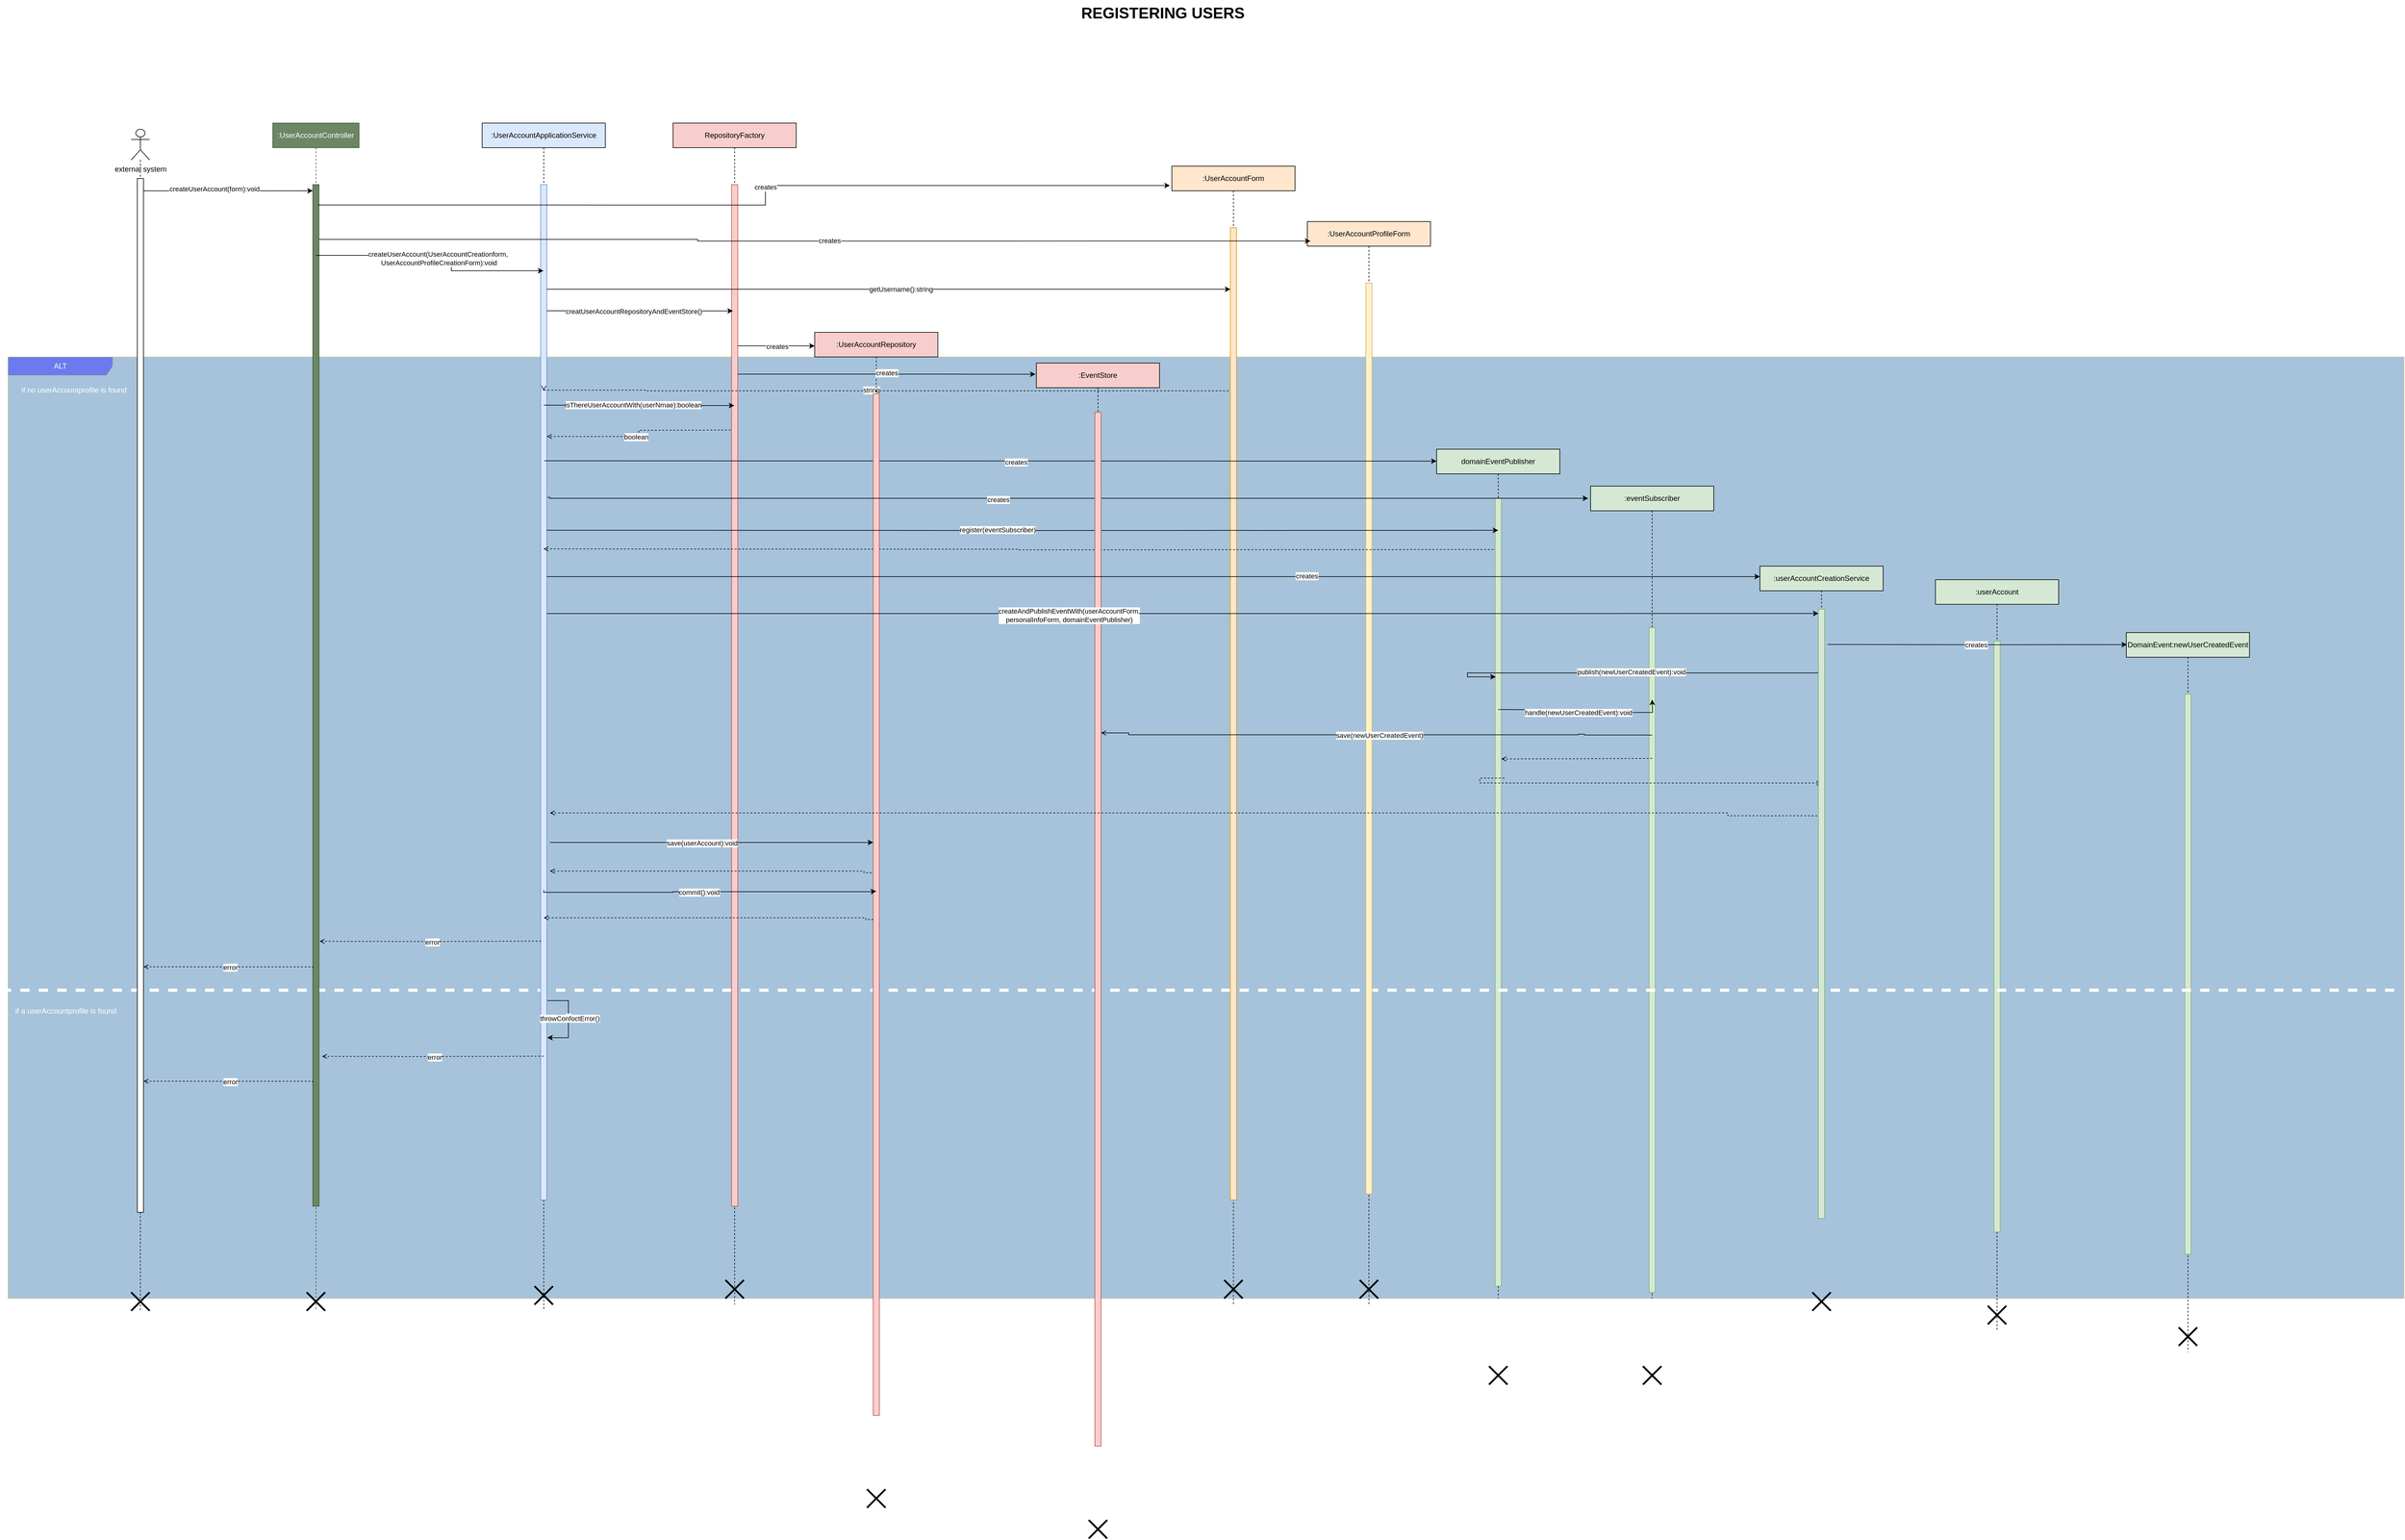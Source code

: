 <mxfile version="24.7.7">
  <diagram name="Page-1" id="2YBvvXClWsGukQMizWep">
    <mxGraphModel dx="1600" dy="1870" grid="1" gridSize="10" guides="1" tooltips="1" connect="1" arrows="1" fold="1" page="1" pageScale="1" pageWidth="850" pageHeight="1100" math="0" shadow="0">
      <root>
        <mxCell id="0" />
        <mxCell id="1" parent="0" />
        <mxCell id="vAnZ-FL5wsYkbNKWijkx-1" value="&lt;font color=&quot;#ffffff&quot;&gt;ALT&lt;/font&gt;" style="shape=umlFrame;whiteSpace=wrap;html=1;pointerEvents=0;recursiveResize=0;container=1;collapsible=0;width=170;fillColor=#3333FF;strokeColor=#d6b656;swimlaneFillColor=#4F87B8;gradientColor=none;opacity=50;" parent="1" vertex="1">
          <mxGeometry x="30" y="420" width="3891" height="1530" as="geometry" />
        </mxCell>
        <mxCell id="vAnZ-FL5wsYkbNKWijkx-2" value="&lt;font color=&quot;#ffffff&quot;&gt;if no userAccountprofile is found&lt;/font&gt;" style="text;html=1;" parent="vAnZ-FL5wsYkbNKWijkx-1" vertex="1">
          <mxGeometry width="100" height="20" relative="1" as="geometry">
            <mxPoint x="20" y="40" as="offset" />
          </mxGeometry>
        </mxCell>
        <mxCell id="YY9x1Kv6m4PW0GLoKf8L-41" value="domainEventPublisher" style="shape=umlLifeline;perimeter=lifelinePerimeter;whiteSpace=wrap;html=1;container=1;dropTarget=0;collapsible=0;recursiveResize=0;outlineConnect=0;portConstraint=eastwest;newEdgeStyle={&quot;curved&quot;:0,&quot;rounded&quot;:0};fillColor=#d5e8d4;strokeColor=#000000;" parent="vAnZ-FL5wsYkbNKWijkx-1" vertex="1">
          <mxGeometry x="2320" y="150" width="200" height="1380" as="geometry" />
        </mxCell>
        <mxCell id="YY9x1Kv6m4PW0GLoKf8L-42" value="" style="html=1;points=[[0,0,0,0,5],[0,1,0,0,-5],[1,0,0,0,5],[1,1,0,0,-5]];perimeter=orthogonalPerimeter;outlineConnect=0;targetShapes=umlLifeline;portConstraint=eastwest;newEdgeStyle={&quot;curved&quot;:0,&quot;rounded&quot;:0};fillColor=#d5e8d4;strokeColor=#82b366;" parent="YY9x1Kv6m4PW0GLoKf8L-41" vertex="1">
          <mxGeometry x="95" y="80" width="10" height="1280" as="geometry" />
        </mxCell>
        <mxCell id="t-fwkB02aY1UNHuEOvj0-29" value="" style="shape=umlDestroy;whiteSpace=wrap;html=1;strokeWidth=3;targetShapes=umlLifeline;" parent="YY9x1Kv6m4PW0GLoKf8L-41" vertex="1">
          <mxGeometry x="85" y="1490" width="30" height="30" as="geometry" />
        </mxCell>
        <mxCell id="vAnZ-FL5wsYkbNKWijkx-27" value=":userAccount" style="shape=umlLifeline;perimeter=lifelinePerimeter;whiteSpace=wrap;html=1;container=1;dropTarget=0;collapsible=0;recursiveResize=0;outlineConnect=0;portConstraint=eastwest;newEdgeStyle={&quot;curved&quot;:0,&quot;rounded&quot;:0};fillColor=#d5e8d4;strokeColor=#000000;" parent="vAnZ-FL5wsYkbNKWijkx-1" vertex="1">
          <mxGeometry x="3130" y="362" width="200" height="1220" as="geometry" />
        </mxCell>
        <mxCell id="vAnZ-FL5wsYkbNKWijkx-28" value="" style="html=1;points=[[0,0,0,0,5],[0,1,0,0,-5],[1,0,0,0,5],[1,1,0,0,-5]];perimeter=orthogonalPerimeter;outlineConnect=0;targetShapes=umlLifeline;portConstraint=eastwest;newEdgeStyle={&quot;curved&quot;:0,&quot;rounded&quot;:0};fillColor=#d5e8d4;strokeColor=#82b366;" parent="vAnZ-FL5wsYkbNKWijkx-27" vertex="1">
          <mxGeometry x="95" y="100" width="10" height="960" as="geometry" />
        </mxCell>
        <mxCell id="t-fwkB02aY1UNHuEOvj0-32" value="" style="shape=umlDestroy;whiteSpace=wrap;html=1;strokeWidth=3;targetShapes=umlLifeline;" parent="vAnZ-FL5wsYkbNKWijkx-27" vertex="1">
          <mxGeometry x="85" y="1180" width="30" height="30" as="geometry" />
        </mxCell>
        <mxCell id="YY9x1Kv6m4PW0GLoKf8L-44" value=":eventSubscriber" style="shape=umlLifeline;perimeter=lifelinePerimeter;whiteSpace=wrap;html=1;container=1;dropTarget=0;collapsible=0;recursiveResize=0;outlineConnect=0;portConstraint=eastwest;newEdgeStyle={&quot;curved&quot;:0,&quot;rounded&quot;:0};fillColor=#d5e8d4;strokeColor=#000000;" parent="vAnZ-FL5wsYkbNKWijkx-1" vertex="1">
          <mxGeometry x="2570" y="210" width="200" height="1320" as="geometry" />
        </mxCell>
        <mxCell id="YY9x1Kv6m4PW0GLoKf8L-45" value="" style="html=1;points=[[0,0,0,0,5],[0,1,0,0,-5],[1,0,0,0,5],[1,1,0,0,-5]];perimeter=orthogonalPerimeter;outlineConnect=0;targetShapes=umlLifeline;portConstraint=eastwest;newEdgeStyle={&quot;curved&quot;:0,&quot;rounded&quot;:0};fillColor=#d5e8d4;strokeColor=#82b366;" parent="YY9x1Kv6m4PW0GLoKf8L-44" vertex="1">
          <mxGeometry x="95" y="230" width="10" height="1080" as="geometry" />
        </mxCell>
        <mxCell id="t-fwkB02aY1UNHuEOvj0-28" value="" style="shape=umlDestroy;whiteSpace=wrap;html=1;strokeWidth=3;targetShapes=umlLifeline;" parent="YY9x1Kv6m4PW0GLoKf8L-44" vertex="1">
          <mxGeometry x="85" y="1430" width="30" height="30" as="geometry" />
        </mxCell>
        <mxCell id="YY9x1Kv6m4PW0GLoKf8L-37" value="DomainEvent:newUserCreatedEvent" style="shape=umlLifeline;perimeter=lifelinePerimeter;whiteSpace=wrap;html=1;container=1;dropTarget=0;collapsible=0;recursiveResize=0;outlineConnect=0;portConstraint=eastwest;newEdgeStyle={&quot;curved&quot;:0,&quot;rounded&quot;:0};fillColor=#d5e8d4;strokeColor=#000000;" parent="vAnZ-FL5wsYkbNKWijkx-1" vertex="1">
          <mxGeometry x="3440" y="448" width="200" height="1169" as="geometry" />
        </mxCell>
        <mxCell id="YY9x1Kv6m4PW0GLoKf8L-38" value="" style="html=1;points=[[0,0,0,0,5],[0,1,0,0,-5],[1,0,0,0,5],[1,1,0,0,-5]];perimeter=orthogonalPerimeter;outlineConnect=0;targetShapes=umlLifeline;portConstraint=eastwest;newEdgeStyle={&quot;curved&quot;:0,&quot;rounded&quot;:0};fillColor=#d5e8d4;strokeColor=#82b366;" parent="YY9x1Kv6m4PW0GLoKf8L-37" vertex="1">
          <mxGeometry x="95" y="100" width="10" height="910" as="geometry" />
        </mxCell>
        <mxCell id="t-fwkB02aY1UNHuEOvj0-33" value="" style="shape=umlDestroy;whiteSpace=wrap;html=1;strokeWidth=3;targetShapes=umlLifeline;" parent="YY9x1Kv6m4PW0GLoKf8L-37" vertex="1">
          <mxGeometry x="85" y="1129" width="30" height="30" as="geometry" />
        </mxCell>
        <mxCell id="-0hkEy1Hxc49sj2pGJvD-6" style="edgeStyle=orthogonalEdgeStyle;rounded=0;orthogonalLoop=1;jettySize=auto;html=1;curved=0;dashed=1;endArrow=open;endFill=0;exitX=1.5;exitY=0.355;exitDx=0;exitDy=0;exitPerimeter=0;entryX=0.5;entryY=0.315;entryDx=0;entryDy=0;entryPerimeter=0;" parent="vAnZ-FL5wsYkbNKWijkx-1" edge="1">
          <mxGeometry relative="1" as="geometry">
            <mxPoint x="2430" y="684.4" as="sourcePoint" />
            <mxPoint x="2945" y="692.4" as="targetPoint" />
            <Array as="points">
              <mxPoint x="2390" y="684" />
              <mxPoint x="2390" y="692" />
            </Array>
          </mxGeometry>
        </mxCell>
        <mxCell id="YY9x1Kv6m4PW0GLoKf8L-53" style="edgeStyle=orthogonalEdgeStyle;rounded=0;orthogonalLoop=1;jettySize=auto;html=1;curved=0;entryX=0.5;entryY=0.147;entryDx=0;entryDy=0;entryPerimeter=0;exitX=0.5;exitY=0.293;exitDx=0;exitDy=0;exitPerimeter=0;" parent="vAnZ-FL5wsYkbNKWijkx-1" edge="1">
          <mxGeometry relative="1" as="geometry">
            <Array as="points" />
            <mxPoint x="2670" y="556.76" as="targetPoint" />
            <mxPoint x="2420" y="573.04" as="sourcePoint" />
          </mxGeometry>
        </mxCell>
        <mxCell id="YY9x1Kv6m4PW0GLoKf8L-54" value="handle(newUserCreatedEvent):void" style="edgeLabel;html=1;align=center;verticalAlign=middle;resizable=0;points=[];" parent="YY9x1Kv6m4PW0GLoKf8L-53" connectable="0" vertex="1">
          <mxGeometry x="-0.02" relative="1" as="geometry">
            <mxPoint x="-1" as="offset" />
          </mxGeometry>
        </mxCell>
        <mxCell id="YY9x1Kv6m4PW0GLoKf8L-51" style="edgeStyle=orthogonalEdgeStyle;rounded=0;orthogonalLoop=1;jettySize=auto;html=1;curved=0;entryX=0.101;entryY=0.271;entryDx=0;entryDy=0;entryPerimeter=0;exitX=0.5;exitY=0.188;exitDx=0;exitDy=0;exitPerimeter=0;" parent="vAnZ-FL5wsYkbNKWijkx-1" edge="1">
          <mxGeometry relative="1" as="geometry">
            <Array as="points">
              <mxPoint x="2370" y="514" />
              <mxPoint x="2370" y="520" />
            </Array>
            <mxPoint x="2416.01" y="519.88" as="targetPoint" />
            <mxPoint x="2945" y="513.48" as="sourcePoint" />
          </mxGeometry>
        </mxCell>
        <mxCell id="YY9x1Kv6m4PW0GLoKf8L-52" value="publish(newUserCreatedEvent):void" style="edgeLabel;html=1;align=center;verticalAlign=middle;resizable=0;points=[];" parent="YY9x1Kv6m4PW0GLoKf8L-51" connectable="0" vertex="1">
          <mxGeometry x="-0.119" y="-2" relative="1" as="geometry">
            <mxPoint x="-33" as="offset" />
          </mxGeometry>
        </mxCell>
        <mxCell id="vAnZ-FL5wsYkbNKWijkx-3" value="&lt;span style=&quot;color: rgb(255, 255, 255); text-wrap: nowrap;&quot;&gt;if a userAccountprofile is found&lt;/span&gt;" style="line;strokeWidth=5;dashed=1;labelPosition=center;verticalLabelPosition=bottom;align=left;verticalAlign=top;spacingLeft=20;spacingTop=15;html=1;whiteSpace=wrap;strokeColor=#FFFFFF;labelBackgroundColor=none;" parent="vAnZ-FL5wsYkbNKWijkx-1" vertex="1">
          <mxGeometry x="-10" y="1024" width="3890" height="10" as="geometry" />
        </mxCell>
        <mxCell id="EfZ5ia9oF0YRaJpPhBu--1" style="edgeStyle=orthogonalEdgeStyle;rounded=0;orthogonalLoop=1;jettySize=auto;html=1;curved=0;entryX=0.005;entryY=0.015;entryDx=0;entryDy=0;entryPerimeter=0;exitX=1.5;exitY=0.144;exitDx=0;exitDy=0;exitPerimeter=0;" edge="1" parent="vAnZ-FL5wsYkbNKWijkx-1">
          <mxGeometry relative="1" as="geometry">
            <mxPoint x="2955" y="467.24" as="sourcePoint" />
            <mxPoint x="3441" y="467.535" as="targetPoint" />
            <Array as="points" />
          </mxGeometry>
        </mxCell>
        <mxCell id="EfZ5ia9oF0YRaJpPhBu--7" value="creates" style="edgeLabel;html=1;align=center;verticalAlign=middle;resizable=0;points=[];" vertex="1" connectable="0" parent="EfZ5ia9oF0YRaJpPhBu--1">
          <mxGeometry x="-0.01" relative="1" as="geometry">
            <mxPoint as="offset" />
          </mxGeometry>
        </mxCell>
        <mxCell id="EfZ5ia9oF0YRaJpPhBu--2" value=":userAccountCreationService" style="shape=umlLifeline;perimeter=lifelinePerimeter;whiteSpace=wrap;html=1;container=1;dropTarget=0;collapsible=0;recursiveResize=0;outlineConnect=0;portConstraint=eastwest;newEdgeStyle={&quot;curved&quot;:0,&quot;rounded&quot;:0};fillColor=#d5e8d4;strokeColor=#000000;" vertex="1" parent="vAnZ-FL5wsYkbNKWijkx-1">
          <mxGeometry x="2845" y="340" width="200" height="1060" as="geometry" />
        </mxCell>
        <mxCell id="EfZ5ia9oF0YRaJpPhBu--3" value="" style="html=1;points=[[0,0,0,0,5],[0,1,0,0,-5],[1,0,0,0,5],[1,1,0,0,-5]];perimeter=orthogonalPerimeter;outlineConnect=0;targetShapes=umlLifeline;portConstraint=eastwest;newEdgeStyle={&quot;curved&quot;:0,&quot;rounded&quot;:0};fillColor=#d5e8d4;strokeColor=#82b366;" vertex="1" parent="EfZ5ia9oF0YRaJpPhBu--2">
          <mxGeometry x="95" y="70" width="10" height="990" as="geometry" />
        </mxCell>
        <mxCell id="EfZ5ia9oF0YRaJpPhBu--4" value="" style="shape=umlDestroy;whiteSpace=wrap;html=1;strokeWidth=3;targetShapes=umlLifeline;" vertex="1" parent="EfZ5ia9oF0YRaJpPhBu--2">
          <mxGeometry x="85" y="1180" width="30" height="30" as="geometry" />
        </mxCell>
        <mxCell id="t-fwkB02aY1UNHuEOvj0-12" style="edgeStyle=orthogonalEdgeStyle;rounded=0;orthogonalLoop=1;jettySize=auto;html=1;curved=0;entryX=0.525;entryY=0.339;entryDx=0;entryDy=0;entryPerimeter=0;dashed=1;endArrow=open;endFill=0;exitX=0.5;exitY=0.217;exitDx=0;exitDy=0;exitPerimeter=0;" parent="vAnZ-FL5wsYkbNKWijkx-1" edge="1">
          <mxGeometry relative="1" as="geometry">
            <mxPoint x="2670" y="652.36" as="sourcePoint" />
            <mxPoint x="2425" y="653.28" as="targetPoint" />
            <Array as="points" />
          </mxGeometry>
        </mxCell>
        <mxCell id="YY9x1Kv6m4PW0GLoKf8L-5" style="edgeStyle=orthogonalEdgeStyle;rounded=0;orthogonalLoop=1;jettySize=auto;html=1;curved=0;dashed=1;endArrow=open;endFill=0;entryX=1;entryY=0.248;entryDx=0;entryDy=0;entryPerimeter=0;exitX=-0.149;exitY=0.154;exitDx=0;exitDy=0;exitPerimeter=0;" parent="vAnZ-FL5wsYkbNKWijkx-1" target="vAnZ-FL5wsYkbNKWijkx-32" edge="1">
          <mxGeometry relative="1" as="geometry">
            <mxPoint x="1173.51" y="118.79" as="sourcePoint" />
            <mxPoint x="876.7" y="109.0" as="targetPoint" />
            <Array as="points" />
          </mxGeometry>
        </mxCell>
        <mxCell id="YY9x1Kv6m4PW0GLoKf8L-7" value="boolean" style="edgeLabel;html=1;align=center;verticalAlign=middle;resizable=0;points=[];" parent="YY9x1Kv6m4PW0GLoKf8L-5" connectable="0" vertex="1">
          <mxGeometry x="0.064" y="1" relative="1" as="geometry">
            <mxPoint as="offset" />
          </mxGeometry>
        </mxCell>
        <mxCell id="vAnZ-FL5wsYkbNKWijkx-5" value="RepositoryFactory" style="shape=umlLifeline;perimeter=lifelinePerimeter;whiteSpace=wrap;html=1;container=1;dropTarget=0;collapsible=0;recursiveResize=0;outlineConnect=0;portConstraint=eastwest;newEdgeStyle={&quot;curved&quot;:0,&quot;rounded&quot;:0};fillColor=#f8cecc;strokeColor=#000000;" parent="1" vertex="1">
          <mxGeometry x="1110" y="40" width="200" height="1920" as="geometry" />
        </mxCell>
        <mxCell id="vAnZ-FL5wsYkbNKWijkx-6" value="" style="html=1;points=[[0,0,0,0,5],[0,1,0,0,-5],[1,0,0,0,5],[1,1,0,0,-5]];perimeter=orthogonalPerimeter;outlineConnect=0;targetShapes=umlLifeline;portConstraint=eastwest;newEdgeStyle={&quot;curved&quot;:0,&quot;rounded&quot;:0};fillColor=#f8cecc;strokeColor=#b85450;" parent="vAnZ-FL5wsYkbNKWijkx-5" vertex="1">
          <mxGeometry x="95" y="100" width="10" height="1660" as="geometry" />
        </mxCell>
        <mxCell id="t-fwkB02aY1UNHuEOvj0-25" value="" style="shape=umlDestroy;whiteSpace=wrap;html=1;strokeWidth=3;targetShapes=umlLifeline;" parent="vAnZ-FL5wsYkbNKWijkx-5" vertex="1">
          <mxGeometry x="85" y="1880" width="30" height="30" as="geometry" />
        </mxCell>
        <mxCell id="vAnZ-FL5wsYkbNKWijkx-7" value="" style="shape=umlLifeline;perimeter=lifelinePerimeter;whiteSpace=wrap;html=1;container=1;dropTarget=0;collapsible=0;recursiveResize=0;outlineConnect=0;portConstraint=eastwest;newEdgeStyle={&quot;curved&quot;:0,&quot;rounded&quot;:0};participant=umlActor;size=50;" parent="1" vertex="1">
          <mxGeometry x="230" y="50" width="30" height="1920" as="geometry" />
        </mxCell>
        <mxCell id="vAnZ-FL5wsYkbNKWijkx-8" value="" style="html=1;points=[[0,0,0,0,5],[0,1,0,0,-5],[1,0,0,0,5],[1,1,0,0,-5]];perimeter=orthogonalPerimeter;outlineConnect=0;targetShapes=umlLifeline;portConstraint=eastwest;newEdgeStyle={&quot;curved&quot;:0,&quot;rounded&quot;:0};" parent="vAnZ-FL5wsYkbNKWijkx-7" vertex="1">
          <mxGeometry x="10" y="80" width="10" height="1680" as="geometry" />
        </mxCell>
        <mxCell id="vAnZ-FL5wsYkbNKWijkx-9" value="" style="shape=umlDestroy;whiteSpace=wrap;html=1;strokeWidth=3;targetShapes=umlLifeline;" parent="vAnZ-FL5wsYkbNKWijkx-7" vertex="1">
          <mxGeometry y="1890" width="30" height="30" as="geometry" />
        </mxCell>
        <mxCell id="vAnZ-FL5wsYkbNKWijkx-10" value=":UserAccountController" style="shape=umlLifeline;perimeter=lifelinePerimeter;whiteSpace=wrap;html=1;container=1;dropTarget=0;collapsible=0;recursiveResize=0;outlineConnect=0;portConstraint=eastwest;newEdgeStyle={&quot;curved&quot;:0,&quot;rounded&quot;:0};fillColor=#6d8764;strokeColor=#3A5431;fontColor=#ffffff;" parent="1" vertex="1">
          <mxGeometry x="460" y="40" width="140" height="1930" as="geometry" />
        </mxCell>
        <mxCell id="vAnZ-FL5wsYkbNKWijkx-11" value="" style="html=1;points=[[0,0,0,0,5],[0,1,0,0,-5],[1,0,0,0,5],[1,1,0,0,-5]];perimeter=orthogonalPerimeter;outlineConnect=0;targetShapes=umlLifeline;portConstraint=eastwest;newEdgeStyle={&quot;curved&quot;:0,&quot;rounded&quot;:0};fillColor=#6d8764;strokeColor=#3A5431;fontColor=#ffffff;" parent="vAnZ-FL5wsYkbNKWijkx-10" vertex="1">
          <mxGeometry x="65" y="100" width="10" height="1660" as="geometry" />
        </mxCell>
        <mxCell id="t-fwkB02aY1UNHuEOvj0-21" value="" style="shape=umlDestroy;whiteSpace=wrap;html=1;strokeWidth=3;targetShapes=umlLifeline;" parent="vAnZ-FL5wsYkbNKWijkx-10" vertex="1">
          <mxGeometry x="55" y="1900" width="30" height="30" as="geometry" />
        </mxCell>
        <mxCell id="vAnZ-FL5wsYkbNKWijkx-12" style="edgeStyle=orthogonalEdgeStyle;rounded=0;orthogonalLoop=1;jettySize=auto;html=1;curved=0;" parent="1" edge="1">
          <mxGeometry relative="1" as="geometry">
            <Array as="points">
              <mxPoint x="270" y="150" />
              <mxPoint x="270" y="150" />
            </Array>
            <mxPoint x="250" y="150.059" as="sourcePoint" />
            <mxPoint x="525" y="150.059" as="targetPoint" />
          </mxGeometry>
        </mxCell>
        <mxCell id="vAnZ-FL5wsYkbNKWijkx-13" value="createUserAccount(form):void" style="edgeLabel;html=1;align=center;verticalAlign=middle;resizable=0;points=[];" parent="vAnZ-FL5wsYkbNKWijkx-12" connectable="0" vertex="1">
          <mxGeometry x="-0.165" y="3" relative="1" as="geometry">
            <mxPoint as="offset" />
          </mxGeometry>
        </mxCell>
        <mxCell id="vAnZ-FL5wsYkbNKWijkx-14" value="external system" style="text;html=1;align=center;verticalAlign=middle;resizable=0;points=[];autosize=1;strokeColor=none;fillColor=none;" parent="1" vertex="1">
          <mxGeometry x="190" y="100" width="110" height="30" as="geometry" />
        </mxCell>
        <mxCell id="vAnZ-FL5wsYkbNKWijkx-29" value=":UserAccountForm" style="shape=umlLifeline;perimeter=lifelinePerimeter;whiteSpace=wrap;html=1;container=1;dropTarget=0;collapsible=0;recursiveResize=0;outlineConnect=0;portConstraint=eastwest;newEdgeStyle={&quot;curved&quot;:0,&quot;rounded&quot;:0};fillColor=#ffe6cc;strokeColor=#000000;" parent="1" vertex="1">
          <mxGeometry x="1920" y="110" width="200" height="1850" as="geometry" />
        </mxCell>
        <mxCell id="vAnZ-FL5wsYkbNKWijkx-30" value="" style="html=1;points=[[0,0,0,0,5],[0,1,0,0,-5],[1,0,0,0,5],[1,1,0,0,-5]];perimeter=orthogonalPerimeter;outlineConnect=0;targetShapes=umlLifeline;portConstraint=eastwest;newEdgeStyle={&quot;curved&quot;:0,&quot;rounded&quot;:0};fillColor=#ffe6cc;strokeColor=#d79b00;" parent="vAnZ-FL5wsYkbNKWijkx-29" vertex="1">
          <mxGeometry x="95" y="100" width="10" height="1580" as="geometry" />
        </mxCell>
        <mxCell id="t-fwkB02aY1UNHuEOvj0-22" value="" style="shape=umlDestroy;whiteSpace=wrap;html=1;strokeWidth=3;targetShapes=umlLifeline;" parent="vAnZ-FL5wsYkbNKWijkx-29" vertex="1">
          <mxGeometry x="85" y="1810" width="30" height="30" as="geometry" />
        </mxCell>
        <mxCell id="vAnZ-FL5wsYkbNKWijkx-31" value=":UserAccountApplicationService" style="shape=umlLifeline;perimeter=lifelinePerimeter;whiteSpace=wrap;html=1;container=1;dropTarget=0;collapsible=0;recursiveResize=0;outlineConnect=0;portConstraint=eastwest;newEdgeStyle={&quot;curved&quot;:0,&quot;rounded&quot;:0};fillColor=#dae8fc;strokeColor=#000000;" parent="1" vertex="1">
          <mxGeometry x="800" y="40" width="200" height="1930" as="geometry" />
        </mxCell>
        <mxCell id="vAnZ-FL5wsYkbNKWijkx-32" value="" style="html=1;points=[[0,0,0,0,5],[0,1,0,0,-5],[1,0,0,0,5],[1,1,0,0,-5]];perimeter=orthogonalPerimeter;outlineConnect=0;targetShapes=umlLifeline;portConstraint=eastwest;newEdgeStyle={&quot;curved&quot;:0,&quot;rounded&quot;:0};fillColor=#dae8fc;strokeColor=#6c8ebf;" parent="vAnZ-FL5wsYkbNKWijkx-31" vertex="1">
          <mxGeometry x="95" y="100" width="10" height="1650" as="geometry" />
        </mxCell>
        <mxCell id="-0hkEy1Hxc49sj2pGJvD-28" style="edgeStyle=orthogonalEdgeStyle;rounded=0;orthogonalLoop=1;jettySize=auto;html=1;curved=0;entryX=1.064;entryY=0.828;entryDx=0;entryDy=0;entryPerimeter=0;" parent="vAnZ-FL5wsYkbNKWijkx-31" edge="1">
          <mxGeometry relative="1" as="geometry">
            <Array as="points">
              <mxPoint x="140" y="1426" />
              <mxPoint x="140" y="1486" />
            </Array>
            <mxPoint x="106" y="1426" as="sourcePoint" />
            <mxPoint x="105.64" y="1486.2" as="targetPoint" />
          </mxGeometry>
        </mxCell>
        <mxCell id="-0hkEy1Hxc49sj2pGJvD-29" value="th" style="edgeLabel;html=1;align=center;verticalAlign=middle;resizable=0;points=[];" parent="-0hkEy1Hxc49sj2pGJvD-28" connectable="0" vertex="1">
          <mxGeometry x="-0.051" relative="1" as="geometry">
            <mxPoint as="offset" />
          </mxGeometry>
        </mxCell>
        <mxCell id="-0hkEy1Hxc49sj2pGJvD-30" value="throwConfoctError()" style="edgeLabel;html=1;align=center;verticalAlign=middle;resizable=0;points=[];" parent="-0hkEy1Hxc49sj2pGJvD-28" connectable="0" vertex="1">
          <mxGeometry x="-0.025" y="2" relative="1" as="geometry">
            <mxPoint as="offset" />
          </mxGeometry>
        </mxCell>
        <mxCell id="t-fwkB02aY1UNHuEOvj0-26" value="" style="shape=umlDestroy;whiteSpace=wrap;html=1;strokeWidth=3;targetShapes=umlLifeline;" parent="vAnZ-FL5wsYkbNKWijkx-31" vertex="1">
          <mxGeometry x="85" y="1890" width="30" height="30" as="geometry" />
        </mxCell>
        <mxCell id="YY9x1Kv6m4PW0GLoKf8L-1" style="edgeStyle=orthogonalEdgeStyle;rounded=0;orthogonalLoop=1;jettySize=auto;html=1;curved=0;entryX=-0.016;entryY=0.017;entryDx=0;entryDy=0;entryPerimeter=0;exitX=0.523;exitY=0.069;exitDx=0;exitDy=0;exitPerimeter=0;" parent="1" source="vAnZ-FL5wsYkbNKWijkx-10" target="vAnZ-FL5wsYkbNKWijkx-29" edge="1">
          <mxGeometry relative="1" as="geometry">
            <Array as="points" />
          </mxGeometry>
        </mxCell>
        <mxCell id="YY9x1Kv6m4PW0GLoKf8L-2" value="creates" style="edgeLabel;html=1;align=center;verticalAlign=middle;resizable=0;points=[];" parent="YY9x1Kv6m4PW0GLoKf8L-1" connectable="0" vertex="1">
          <mxGeometry x="0.068" relative="1" as="geometry">
            <mxPoint as="offset" />
          </mxGeometry>
        </mxCell>
        <mxCell id="YY9x1Kv6m4PW0GLoKf8L-26" value=":UserAccountProfileForm" style="shape=umlLifeline;perimeter=lifelinePerimeter;whiteSpace=wrap;html=1;container=1;dropTarget=0;collapsible=0;recursiveResize=0;outlineConnect=0;portConstraint=eastwest;newEdgeStyle={&quot;curved&quot;:0,&quot;rounded&quot;:0};fillColor=#ffe6cc;strokeColor=#000000;" parent="1" vertex="1">
          <mxGeometry x="2140" y="200" width="200" height="1760" as="geometry" />
        </mxCell>
        <mxCell id="YY9x1Kv6m4PW0GLoKf8L-27" value="" style="html=1;points=[[0,0,0,0,5],[0,1,0,0,-5],[1,0,0,0,5],[1,1,0,0,-5]];perimeter=orthogonalPerimeter;outlineConnect=0;targetShapes=umlLifeline;portConstraint=eastwest;newEdgeStyle={&quot;curved&quot;:0,&quot;rounded&quot;:0};fillColor=#fff2cc;strokeColor=#d6b656;" parent="YY9x1Kv6m4PW0GLoKf8L-26" vertex="1">
          <mxGeometry x="95" y="100" width="10" height="1480" as="geometry" />
        </mxCell>
        <mxCell id="t-fwkB02aY1UNHuEOvj0-27" value="" style="shape=umlDestroy;whiteSpace=wrap;html=1;strokeWidth=3;targetShapes=umlLifeline;" parent="YY9x1Kv6m4PW0GLoKf8L-26" vertex="1">
          <mxGeometry x="85" y="1720" width="30" height="30" as="geometry" />
        </mxCell>
        <mxCell id="vAnZ-FL5wsYkbNKWijkx-17" style="edgeStyle=orthogonalEdgeStyle;rounded=0;orthogonalLoop=1;jettySize=auto;html=1;curved=0;" parent="1" source="vAnZ-FL5wsYkbNKWijkx-10" target="vAnZ-FL5wsYkbNKWijkx-31" edge="1">
          <mxGeometry relative="1" as="geometry">
            <mxPoint x="590" y="254.5" as="sourcePoint" />
            <mxPoint x="840" y="254.5" as="targetPoint" />
            <Array as="points">
              <mxPoint x="750" y="255" />
              <mxPoint x="750" y="280" />
            </Array>
          </mxGeometry>
        </mxCell>
        <mxCell id="vAnZ-FL5wsYkbNKWijkx-18" value="Text" style="edgeLabel;html=1;align=center;verticalAlign=middle;resizable=0;points=[];" parent="vAnZ-FL5wsYkbNKWijkx-17" connectable="0" vertex="1">
          <mxGeometry x="-0.015" y="-2" relative="1" as="geometry">
            <mxPoint y="1" as="offset" />
          </mxGeometry>
        </mxCell>
        <mxCell id="vAnZ-FL5wsYkbNKWijkx-19" value="createUserAccount(UserAccountCreationform,&lt;div&gt;&amp;nbsp;UserAccountProfileCreationForm):void&lt;/div&gt;" style="edgeLabel;html=1;align=center;verticalAlign=middle;resizable=0;points=[];" parent="vAnZ-FL5wsYkbNKWijkx-17" connectable="0" vertex="1">
          <mxGeometry y="-5" relative="1" as="geometry">
            <mxPoint as="offset" />
          </mxGeometry>
        </mxCell>
        <mxCell id="vAnZ-FL5wsYkbNKWijkx-22" style="edgeStyle=orthogonalEdgeStyle;rounded=0;orthogonalLoop=1;jettySize=auto;html=1;curved=0;dashed=1;endArrow=open;endFill=0;exitX=-0.282;exitY=0.083;exitDx=0;exitDy=0;exitPerimeter=0;" parent="1" edge="1">
          <mxGeometry relative="1" as="geometry">
            <mxPoint x="2012.18" y="475.14" as="sourcePoint" />
            <mxPoint x="900" y="475" as="targetPoint" />
            <Array as="points">
              <mxPoint x="1065" y="474" />
              <mxPoint x="900" y="474" />
            </Array>
          </mxGeometry>
        </mxCell>
        <mxCell id="YY9x1Kv6m4PW0GLoKf8L-8" value="string" style="edgeLabel;html=1;align=center;verticalAlign=middle;resizable=0;points=[];" parent="vAnZ-FL5wsYkbNKWijkx-22" connectable="0" vertex="1">
          <mxGeometry x="-0.075" y="-1" relative="1" as="geometry">
            <mxPoint x="-65" as="offset" />
          </mxGeometry>
        </mxCell>
        <mxCell id="YY9x1Kv6m4PW0GLoKf8L-28" style="edgeStyle=orthogonalEdgeStyle;rounded=0;orthogonalLoop=1;jettySize=auto;html=1;curved=0;entryX=0.025;entryY=0.018;entryDx=0;entryDy=0;entryPerimeter=0;" parent="1" source="vAnZ-FL5wsYkbNKWijkx-11" target="YY9x1Kv6m4PW0GLoKf8L-26" edge="1">
          <mxGeometry relative="1" as="geometry">
            <Array as="points">
              <mxPoint x="1150" y="229" />
            </Array>
            <mxPoint x="1890" y="230" as="targetPoint" />
          </mxGeometry>
        </mxCell>
        <mxCell id="YY9x1Kv6m4PW0GLoKf8L-29" value="creates" style="edgeLabel;html=1;align=center;verticalAlign=middle;resizable=0;points=[];" parent="YY9x1Kv6m4PW0GLoKf8L-28" connectable="0" vertex="1">
          <mxGeometry x="-0.007" y="1" relative="1" as="geometry">
            <mxPoint x="31" as="offset" />
          </mxGeometry>
        </mxCell>
        <mxCell id="YY9x1Kv6m4PW0GLoKf8L-43" style="edgeStyle=orthogonalEdgeStyle;rounded=0;orthogonalLoop=1;jettySize=auto;html=1;curved=0;exitX=0.6;exitY=0.272;exitDx=0;exitDy=0;exitPerimeter=0;entryX=0;entryY=0.014;entryDx=0;entryDy=0;entryPerimeter=0;" parent="1" target="YY9x1Kv6m4PW0GLoKf8L-41" edge="1" source="vAnZ-FL5wsYkbNKWijkx-32">
          <mxGeometry relative="1" as="geometry">
            <Array as="points">
              <mxPoint x="902" y="589" />
            </Array>
            <mxPoint x="2027.2" y="457.23" as="targetPoint" />
            <mxPoint x="902.34" y="461.65" as="sourcePoint" />
          </mxGeometry>
        </mxCell>
        <mxCell id="YY9x1Kv6m4PW0GLoKf8L-47" value="creates" style="edgeLabel;html=1;align=center;verticalAlign=middle;resizable=0;points=[];" parent="YY9x1Kv6m4PW0GLoKf8L-43" connectable="0" vertex="1">
          <mxGeometry x="0.058" y="-2" relative="1" as="geometry">
            <mxPoint x="-1" as="offset" />
          </mxGeometry>
        </mxCell>
        <mxCell id="YY9x1Kv6m4PW0GLoKf8L-57" value="&lt;b&gt;&lt;font style=&quot;font-size: 25px;&quot;&gt;REGISTERING USERS&lt;/font&gt;&lt;/b&gt;" style="text;html=1;align=center;verticalAlign=middle;resizable=0;points=[];autosize=1;strokeColor=none;fillColor=none;" parent="1" vertex="1">
          <mxGeometry x="1760" y="-160" width="290" height="40" as="geometry" />
        </mxCell>
        <mxCell id="-0hkEy1Hxc49sj2pGJvD-4" style="edgeStyle=orthogonalEdgeStyle;rounded=0;orthogonalLoop=1;jettySize=auto;html=1;curved=0;dashed=1;endArrow=open;endFill=0;exitX=-0.274;exitY=0.032;exitDx=0;exitDy=0;exitPerimeter=0;" parent="1" edge="1">
          <mxGeometry relative="1" as="geometry">
            <mxPoint x="899.5" y="732" as="targetPoint" />
            <Array as="points" />
            <mxPoint x="2442.26" y="732.96" as="sourcePoint" />
          </mxGeometry>
        </mxCell>
        <mxCell id="-0hkEy1Hxc49sj2pGJvD-7" value=":UserAccountRepository" style="shape=umlLifeline;perimeter=lifelinePerimeter;whiteSpace=wrap;html=1;container=1;dropTarget=0;collapsible=0;recursiveResize=0;outlineConnect=0;portConstraint=eastwest;newEdgeStyle={&quot;curved&quot;:0,&quot;rounded&quot;:0};fillColor=#f8cecc;strokeColor=#000000;" parent="1" vertex="1">
          <mxGeometry x="1340" y="380" width="200" height="1580" as="geometry" />
        </mxCell>
        <mxCell id="-0hkEy1Hxc49sj2pGJvD-8" value="" style="html=1;points=[[0,0,0,0,5],[0,1,0,0,-5],[1,0,0,0,5],[1,1,0,0,-5]];perimeter=orthogonalPerimeter;outlineConnect=0;targetShapes=umlLifeline;portConstraint=eastwest;newEdgeStyle={&quot;curved&quot;:0,&quot;rounded&quot;:0};fillColor=#f8cecc;strokeColor=#b85450;" parent="-0hkEy1Hxc49sj2pGJvD-7" vertex="1">
          <mxGeometry x="95" y="100" width="10" height="1660" as="geometry" />
        </mxCell>
        <mxCell id="t-fwkB02aY1UNHuEOvj0-24" value="" style="shape=umlDestroy;whiteSpace=wrap;html=1;strokeWidth=3;targetShapes=umlLifeline;" parent="-0hkEy1Hxc49sj2pGJvD-7" vertex="1">
          <mxGeometry x="85" y="1880" width="30" height="30" as="geometry" />
        </mxCell>
        <mxCell id="-0hkEy1Hxc49sj2pGJvD-9" style="edgeStyle=orthogonalEdgeStyle;rounded=0;orthogonalLoop=1;jettySize=auto;html=1;curved=0;exitX=1.5;exitY=0.618;exitDx=0;exitDy=0;exitPerimeter=0;" parent="1" edge="1">
          <mxGeometry relative="1" as="geometry">
            <mxPoint x="910" y="1209" as="sourcePoint" />
            <mxPoint x="1435" y="1209" as="targetPoint" />
            <Array as="points">
              <mxPoint x="1435" y="1209" />
            </Array>
          </mxGeometry>
        </mxCell>
        <mxCell id="-0hkEy1Hxc49sj2pGJvD-10" value="save(userAccount):void" style="edgeLabel;html=1;align=center;verticalAlign=middle;resizable=0;points=[];" parent="-0hkEy1Hxc49sj2pGJvD-9" connectable="0" vertex="1">
          <mxGeometry x="-0.059" y="-1" relative="1" as="geometry">
            <mxPoint as="offset" />
          </mxGeometry>
        </mxCell>
        <mxCell id="-0hkEy1Hxc49sj2pGJvD-19" style="edgeStyle=orthogonalEdgeStyle;rounded=0;orthogonalLoop=1;jettySize=auto;html=1;curved=0;entryX=1.5;entryY=0.57;entryDx=0;entryDy=0;entryPerimeter=0;dashed=1;endArrow=open;endFill=0;exitX=-0.274;exitY=0.539;exitDx=0;exitDy=0;exitPerimeter=0;" parent="1" edge="1">
          <mxGeometry relative="1" as="geometry">
            <mxPoint x="1432.26" y="1258.25" as="sourcePoint" />
            <mxPoint x="910" y="1255.5" as="targetPoint" />
            <Array as="points">
              <mxPoint x="1420" y="1258" />
              <mxPoint x="1420" y="1256" />
            </Array>
          </mxGeometry>
        </mxCell>
        <mxCell id="-0hkEy1Hxc49sj2pGJvD-20" style="edgeStyle=orthogonalEdgeStyle;rounded=0;orthogonalLoop=1;jettySize=auto;html=1;curved=0;entryX=0.5;entryY=0.647;entryDx=0;entryDy=0;entryPerimeter=0;exitX=1.5;exitY=0.697;exitDx=0;exitDy=0;exitPerimeter=0;" parent="1" edge="1">
          <mxGeometry relative="1" as="geometry">
            <mxPoint x="900" y="1286.8" as="sourcePoint" />
            <mxPoint x="1440" y="1288.25" as="targetPoint" />
            <Array as="points">
              <mxPoint x="900" y="1290" />
              <mxPoint x="1110" y="1290" />
              <mxPoint x="1110" y="1289" />
              <mxPoint x="1430" y="1289" />
            </Array>
          </mxGeometry>
        </mxCell>
        <mxCell id="-0hkEy1Hxc49sj2pGJvD-21" value="commit():void" style="edgeLabel;html=1;align=center;verticalAlign=middle;resizable=0;points=[];" parent="-0hkEy1Hxc49sj2pGJvD-20" connectable="0" vertex="1">
          <mxGeometry x="-0.059" y="-1" relative="1" as="geometry">
            <mxPoint as="offset" />
          </mxGeometry>
        </mxCell>
        <mxCell id="-0hkEy1Hxc49sj2pGJvD-24" style="edgeStyle=orthogonalEdgeStyle;rounded=0;orthogonalLoop=1;jettySize=auto;html=1;curved=0;entryX=1;entryY=0.497;entryDx=0;entryDy=0;entryPerimeter=0;dashed=1;endArrow=open;endFill=0;exitX=-0.024;exitY=0.879;exitDx=0;exitDy=0;exitPerimeter=0;" parent="1" source="vAnZ-FL5wsYkbNKWijkx-11" edge="1">
          <mxGeometry relative="1" as="geometry">
            <mxPoint x="575" y="1597.059" as="sourcePoint" />
            <mxPoint x="250" y="1597.05" as="targetPoint" />
            <Array as="points">
              <mxPoint x="525" y="1597" />
            </Array>
          </mxGeometry>
        </mxCell>
        <mxCell id="-0hkEy1Hxc49sj2pGJvD-26" value="error" style="edgeLabel;html=1;align=center;verticalAlign=middle;resizable=0;points=[];" parent="-0hkEy1Hxc49sj2pGJvD-24" connectable="0" vertex="1">
          <mxGeometry x="-0.009" y="1" relative="1" as="geometry">
            <mxPoint x="1" as="offset" />
          </mxGeometry>
        </mxCell>
        <mxCell id="YY9x1Kv6m4PW0GLoKf8L-3" style="edgeStyle=orthogonalEdgeStyle;rounded=0;orthogonalLoop=1;jettySize=auto;html=1;curved=0;exitX=0.5;exitY=0.139;exitDx=0;exitDy=0;exitPerimeter=0;" parent="1" edge="1">
          <mxGeometry relative="1" as="geometry">
            <mxPoint x="900" y="498.35" as="sourcePoint" />
            <mxPoint x="1209.5" y="499" as="targetPoint" />
            <Array as="points">
              <mxPoint x="1010" y="498" />
              <mxPoint x="1010" y="497" />
              <mxPoint x="1030" y="497" />
              <mxPoint x="1030" y="499" />
            </Array>
          </mxGeometry>
        </mxCell>
        <mxCell id="YY9x1Kv6m4PW0GLoKf8L-4" value="isThereUserAccountWith(userNmae):boolean" style="edgeLabel;html=1;align=center;verticalAlign=middle;resizable=0;points=[];" parent="YY9x1Kv6m4PW0GLoKf8L-3" connectable="0" vertex="1">
          <mxGeometry x="-0.145" y="1" relative="1" as="geometry">
            <mxPoint x="14" as="offset" />
          </mxGeometry>
        </mxCell>
        <mxCell id="t-fwkB02aY1UNHuEOvj0-5" style="edgeStyle=orthogonalEdgeStyle;rounded=0;orthogonalLoop=1;jettySize=auto;html=1;curved=0;entryX=0.5;entryY=0.716;entryDx=0;entryDy=0;entryPerimeter=0;dashed=1;endArrow=open;endFill=0;exitX=-0.274;exitY=0.539;exitDx=0;exitDy=0;exitPerimeter=0;" parent="1" edge="1">
          <mxGeometry relative="1" as="geometry">
            <mxPoint x="1435.26" y="1334.25" as="sourcePoint" />
            <mxPoint x="900" y="1331.4" as="targetPoint" />
            <Array as="points">
              <mxPoint x="1423" y="1334" />
              <mxPoint x="1423" y="1331" />
            </Array>
          </mxGeometry>
        </mxCell>
        <mxCell id="t-fwkB02aY1UNHuEOvj0-6" style="edgeStyle=orthogonalEdgeStyle;rounded=0;orthogonalLoop=1;jettySize=auto;html=1;curved=0;entryX=1.5;entryY=0.854;entryDx=0;entryDy=0;entryPerimeter=0;dashed=1;endArrow=open;endFill=0;exitX=0.5;exitY=0.859;exitDx=0;exitDy=0;exitPerimeter=0;" parent="1" edge="1">
          <mxGeometry relative="1" as="geometry">
            <mxPoint x="900" y="1556.35" as="sourcePoint" />
            <mxPoint x="540" y="1556.64" as="targetPoint" />
            <Array as="points" />
          </mxGeometry>
        </mxCell>
        <mxCell id="t-fwkB02aY1UNHuEOvj0-7" value="error" style="edgeLabel;html=1;align=center;verticalAlign=middle;resizable=0;points=[];" parent="t-fwkB02aY1UNHuEOvj0-6" connectable="0" vertex="1">
          <mxGeometry x="-0.009" y="1" relative="1" as="geometry">
            <mxPoint x="1" as="offset" />
          </mxGeometry>
        </mxCell>
        <mxCell id="YY9x1Kv6m4PW0GLoKf8L-46" style="edgeStyle=orthogonalEdgeStyle;rounded=0;orthogonalLoop=1;jettySize=auto;html=1;curved=0;entryX=-0.02;entryY=0.015;entryDx=0;entryDy=0;entryPerimeter=0;exitX=1.1;exitY=0.308;exitDx=0;exitDy=0;exitPerimeter=0;" parent="1" target="YY9x1Kv6m4PW0GLoKf8L-44" edge="1" source="vAnZ-FL5wsYkbNKWijkx-32">
          <mxGeometry relative="1" as="geometry">
            <mxPoint x="910" y="501" as="sourcePoint" />
            <mxPoint x="2778.6" y="472.56" as="targetPoint" />
            <Array as="points">
              <mxPoint x="910" y="648" />
              <mxPoint x="910" y="650" />
            </Array>
          </mxGeometry>
        </mxCell>
        <mxCell id="YY9x1Kv6m4PW0GLoKf8L-48" value="creates" style="edgeLabel;html=1;align=center;verticalAlign=middle;resizable=0;points=[];" parent="YY9x1Kv6m4PW0GLoKf8L-46" connectable="0" vertex="1">
          <mxGeometry x="-0.133" y="-2" relative="1" as="geometry">
            <mxPoint as="offset" />
          </mxGeometry>
        </mxCell>
        <mxCell id="YY9x1Kv6m4PW0GLoKf8L-49" style="edgeStyle=orthogonalEdgeStyle;rounded=0;orthogonalLoop=1;jettySize=auto;html=1;curved=0;entryX=0.5;entryY=0.017;entryDx=0;entryDy=0;entryPerimeter=0;exitX=0.942;exitY=0.224;exitDx=0;exitDy=0;exitPerimeter=0;" parent="1" edge="1">
          <mxGeometry relative="1" as="geometry">
            <mxPoint x="904.42" y="701.6" as="sourcePoint" />
            <mxPoint x="2450" y="701.76" as="targetPoint" />
            <Array as="points" />
          </mxGeometry>
        </mxCell>
        <mxCell id="YY9x1Kv6m4PW0GLoKf8L-50" value="register(eventSubscriber)" style="edgeLabel;html=1;align=center;verticalAlign=middle;resizable=0;points=[];" parent="YY9x1Kv6m4PW0GLoKf8L-49" connectable="0" vertex="1">
          <mxGeometry x="-0.053" y="1" relative="1" as="geometry">
            <mxPoint as="offset" />
          </mxGeometry>
        </mxCell>
        <mxCell id="t-fwkB02aY1UNHuEOvj0-10" value=":EventStore" style="shape=umlLifeline;perimeter=lifelinePerimeter;whiteSpace=wrap;html=1;container=1;dropTarget=0;collapsible=0;recursiveResize=0;outlineConnect=0;portConstraint=eastwest;newEdgeStyle={&quot;curved&quot;:0,&quot;rounded&quot;:0};fillColor=#f8cecc;strokeColor=#000000;" parent="1" vertex="1">
          <mxGeometry x="1700" y="430" width="200" height="1530" as="geometry" />
        </mxCell>
        <mxCell id="t-fwkB02aY1UNHuEOvj0-11" value="" style="html=1;points=[[0,0,0,0,5],[0,1,0,0,-5],[1,0,0,0,5],[1,1,0,0,-5]];perimeter=orthogonalPerimeter;outlineConnect=0;targetShapes=umlLifeline;portConstraint=eastwest;newEdgeStyle={&quot;curved&quot;:0,&quot;rounded&quot;:0};fillColor=#f8cecc;strokeColor=#b85450;" parent="t-fwkB02aY1UNHuEOvj0-10" vertex="1">
          <mxGeometry x="95" y="80" width="10" height="1680" as="geometry" />
        </mxCell>
        <mxCell id="t-fwkB02aY1UNHuEOvj0-23" value="" style="shape=umlDestroy;whiteSpace=wrap;html=1;strokeWidth=3;targetShapes=umlLifeline;" parent="t-fwkB02aY1UNHuEOvj0-10" vertex="1">
          <mxGeometry x="85" y="1880" width="30" height="30" as="geometry" />
        </mxCell>
        <mxCell id="vAnZ-FL5wsYkbNKWijkx-20" style="edgeStyle=orthogonalEdgeStyle;rounded=0;orthogonalLoop=1;jettySize=auto;html=1;curved=0;" parent="1" source="vAnZ-FL5wsYkbNKWijkx-32" target="vAnZ-FL5wsYkbNKWijkx-30" edge="1">
          <mxGeometry relative="1" as="geometry">
            <Array as="points">
              <mxPoint x="1030" y="310" />
              <mxPoint x="1030" y="310" />
            </Array>
          </mxGeometry>
        </mxCell>
        <mxCell id="vAnZ-FL5wsYkbNKWijkx-21" value="getUsername():string" style="edgeLabel;html=1;align=center;verticalAlign=middle;resizable=0;points=[];" parent="vAnZ-FL5wsYkbNKWijkx-20" connectable="0" vertex="1">
          <mxGeometry x="0.035" relative="1" as="geometry">
            <mxPoint as="offset" />
          </mxGeometry>
        </mxCell>
        <mxCell id="vAnZ-FL5wsYkbNKWijkx-35" style="edgeStyle=orthogonalEdgeStyle;rounded=0;orthogonalLoop=1;jettySize=auto;html=1;curved=0;dashed=1;endArrow=open;endFill=0;exitX=-0.2;exitY=0.359;exitDx=0;exitDy=0;exitPerimeter=0;" parent="1" edge="1">
          <mxGeometry relative="1" as="geometry">
            <mxPoint x="910" y="1161" as="targetPoint" />
            <Array as="points">
              <mxPoint x="2823" y="1166" />
              <mxPoint x="2823" y="1161" />
              <mxPoint x="910" y="1161" />
            </Array>
            <mxPoint x="2968" y="1165.64" as="sourcePoint" />
          </mxGeometry>
        </mxCell>
        <mxCell id="t-fwkB02aY1UNHuEOvj0-17" style="edgeStyle=orthogonalEdgeStyle;rounded=0;orthogonalLoop=1;jettySize=auto;html=1;curved=0;entryX=1.5;entryY=0.854;entryDx=0;entryDy=0;entryPerimeter=0;dashed=1;endArrow=open;endFill=0;exitX=0.5;exitY=0.859;exitDx=0;exitDy=0;exitPerimeter=0;" parent="1" edge="1">
          <mxGeometry relative="1" as="geometry">
            <mxPoint x="896" y="1369.35" as="sourcePoint" />
            <mxPoint x="536" y="1369.64" as="targetPoint" />
            <Array as="points" />
          </mxGeometry>
        </mxCell>
        <mxCell id="t-fwkB02aY1UNHuEOvj0-18" value="error" style="edgeLabel;html=1;align=center;verticalAlign=middle;resizable=0;points=[];" parent="t-fwkB02aY1UNHuEOvj0-17" connectable="0" vertex="1">
          <mxGeometry x="-0.009" y="1" relative="1" as="geometry">
            <mxPoint x="1" as="offset" />
          </mxGeometry>
        </mxCell>
        <mxCell id="t-fwkB02aY1UNHuEOvj0-19" style="edgeStyle=orthogonalEdgeStyle;rounded=0;orthogonalLoop=1;jettySize=auto;html=1;curved=0;entryX=1;entryY=0.497;entryDx=0;entryDy=0;entryPerimeter=0;dashed=1;endArrow=open;endFill=0;exitX=-0.024;exitY=0.879;exitDx=0;exitDy=0;exitPerimeter=0;" parent="1" edge="1">
          <mxGeometry relative="1" as="geometry">
            <mxPoint x="525" y="1413" as="sourcePoint" />
            <mxPoint x="250" y="1411.05" as="targetPoint" />
            <Array as="points">
              <mxPoint x="525" y="1411" />
            </Array>
          </mxGeometry>
        </mxCell>
        <mxCell id="t-fwkB02aY1UNHuEOvj0-20" value="error" style="edgeLabel;html=1;align=center;verticalAlign=middle;resizable=0;points=[];" parent="t-fwkB02aY1UNHuEOvj0-19" connectable="0" vertex="1">
          <mxGeometry x="-0.009" y="1" relative="1" as="geometry">
            <mxPoint x="1" as="offset" />
          </mxGeometry>
        </mxCell>
        <mxCell id="EfZ5ia9oF0YRaJpPhBu--5" style="edgeStyle=orthogonalEdgeStyle;rounded=0;orthogonalLoop=1;jettySize=auto;html=1;curved=0;entryX=0;entryY=0.016;entryDx=0;entryDy=0;entryPerimeter=0;" edge="1" parent="1" source="vAnZ-FL5wsYkbNKWijkx-32" target="EfZ5ia9oF0YRaJpPhBu--2">
          <mxGeometry relative="1" as="geometry">
            <Array as="points">
              <mxPoint x="2120" y="777" />
              <mxPoint x="2120" y="777" />
            </Array>
          </mxGeometry>
        </mxCell>
        <mxCell id="EfZ5ia9oF0YRaJpPhBu--6" value="creates" style="edgeLabel;html=1;align=center;verticalAlign=middle;resizable=0;points=[];" vertex="1" connectable="0" parent="EfZ5ia9oF0YRaJpPhBu--5">
          <mxGeometry x="0.253" y="1" relative="1" as="geometry">
            <mxPoint as="offset" />
          </mxGeometry>
        </mxCell>
        <mxCell id="EfZ5ia9oF0YRaJpPhBu--12" style="edgeStyle=orthogonalEdgeStyle;rounded=0;orthogonalLoop=1;jettySize=auto;html=1;curved=0;entryX=0;entryY=0.027;entryDx=0;entryDy=0;entryPerimeter=0;" edge="1" parent="1">
          <mxGeometry relative="1" as="geometry">
            <mxPoint x="905" y="837" as="sourcePoint" />
            <mxPoint x="2970" y="836.92" as="targetPoint" />
            <Array as="points">
              <mxPoint x="1380" y="837" />
              <mxPoint x="1380" y="837" />
            </Array>
          </mxGeometry>
        </mxCell>
        <mxCell id="EfZ5ia9oF0YRaJpPhBu--13" value="createAndPublishEventWith(userAccountForm,&lt;div&gt;personalInfoForm, domainEventPublisher)&lt;/div&gt;" style="edgeLabel;html=1;align=center;verticalAlign=middle;resizable=0;points=[];" vertex="1" connectable="0" parent="EfZ5ia9oF0YRaJpPhBu--12">
          <mxGeometry x="-0.179" y="-3" relative="1" as="geometry">
            <mxPoint as="offset" />
          </mxGeometry>
        </mxCell>
        <mxCell id="-0hkEy1Hxc49sj2pGJvD-5" style="edgeStyle=orthogonalEdgeStyle;rounded=0;orthogonalLoop=1;jettySize=auto;html=1;curved=0;endArrow=open;endFill=0;exitX=0.5;exitY=0.193;exitDx=0;exitDy=0;exitPerimeter=0;" parent="1" edge="1">
          <mxGeometry relative="1" as="geometry">
            <mxPoint x="2700" y="1034.44" as="sourcePoint" />
            <mxPoint x="1805" y="1031" as="targetPoint" />
            <Array as="points">
              <mxPoint x="2590" y="1034" />
              <mxPoint x="2590" y="1033" />
              <mxPoint x="2580" y="1033" />
              <mxPoint x="2580" y="1034" />
              <mxPoint x="1850" y="1034" />
              <mxPoint x="1850" y="1031" />
            </Array>
          </mxGeometry>
        </mxCell>
        <mxCell id="t-fwkB02aY1UNHuEOvj0-13" value="save(newUserCreatedEvent)" style="edgeLabel;html=1;align=center;verticalAlign=middle;resizable=0;points=[];" parent="-0hkEy1Hxc49sj2pGJvD-5" connectable="0" vertex="1">
          <mxGeometry x="-0.009" y="1" relative="1" as="geometry">
            <mxPoint as="offset" />
          </mxGeometry>
        </mxCell>
        <mxCell id="EfZ5ia9oF0YRaJpPhBu--18" style="edgeStyle=orthogonalEdgeStyle;rounded=0;orthogonalLoop=1;jettySize=auto;html=1;curved=0;entryX=0.486;entryY=0.159;entryDx=0;entryDy=0;entryPerimeter=0;" edge="1" parent="1" source="vAnZ-FL5wsYkbNKWijkx-32" target="vAnZ-FL5wsYkbNKWijkx-5">
          <mxGeometry relative="1" as="geometry">
            <Array as="points">
              <mxPoint x="950" y="345" />
              <mxPoint x="950" y="345" />
            </Array>
          </mxGeometry>
        </mxCell>
        <mxCell id="EfZ5ia9oF0YRaJpPhBu--19" value="creatUserAccountRepositoryAndEventStore()" style="edgeLabel;html=1;align=center;verticalAlign=middle;resizable=0;points=[];" vertex="1" connectable="0" parent="EfZ5ia9oF0YRaJpPhBu--18">
          <mxGeometry x="-0.078" y="-1" relative="1" as="geometry">
            <mxPoint x="1" as="offset" />
          </mxGeometry>
        </mxCell>
        <mxCell id="EfZ5ia9oF0YRaJpPhBu--20" style="edgeStyle=orthogonalEdgeStyle;rounded=0;orthogonalLoop=1;jettySize=auto;html=1;curved=0;entryX=0;entryY=0.014;entryDx=0;entryDy=0;entryPerimeter=0;" edge="1" parent="1" source="vAnZ-FL5wsYkbNKWijkx-6" target="-0hkEy1Hxc49sj2pGJvD-7">
          <mxGeometry relative="1" as="geometry">
            <Array as="points">
              <mxPoint x="1250" y="402" />
              <mxPoint x="1250" y="402" />
            </Array>
          </mxGeometry>
        </mxCell>
        <mxCell id="EfZ5ia9oF0YRaJpPhBu--21" value="creates" style="edgeLabel;html=1;align=center;verticalAlign=middle;resizable=0;points=[];" vertex="1" connectable="0" parent="EfZ5ia9oF0YRaJpPhBu--20">
          <mxGeometry x="0.04" y="-1" relative="1" as="geometry">
            <mxPoint x="-1" as="offset" />
          </mxGeometry>
        </mxCell>
        <mxCell id="EfZ5ia9oF0YRaJpPhBu--22" style="edgeStyle=orthogonalEdgeStyle;rounded=0;orthogonalLoop=1;jettySize=auto;html=1;curved=0;entryX=-0.007;entryY=0.019;entryDx=0;entryDy=0;entryPerimeter=0;" edge="1" parent="1">
          <mxGeometry relative="1" as="geometry">
            <mxPoint x="1215" y="448" as="sourcePoint" />
            <mxPoint x="1698.6" y="448.07" as="targetPoint" />
            <Array as="points">
              <mxPoint x="1320" y="448" />
              <mxPoint x="1320" y="448" />
            </Array>
          </mxGeometry>
        </mxCell>
        <mxCell id="EfZ5ia9oF0YRaJpPhBu--23" value="creates" style="edgeLabel;html=1;align=center;verticalAlign=middle;resizable=0;points=[];" vertex="1" connectable="0" parent="EfZ5ia9oF0YRaJpPhBu--22">
          <mxGeometry x="-0.004" y="2" relative="1" as="geometry">
            <mxPoint x="1" as="offset" />
          </mxGeometry>
        </mxCell>
      </root>
    </mxGraphModel>
  </diagram>
</mxfile>
